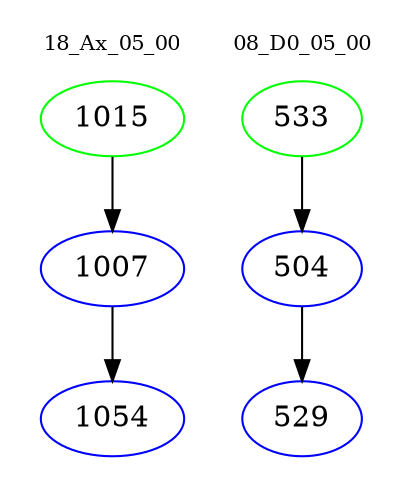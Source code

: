 digraph{
subgraph cluster_0 {
color = white
label = "18_Ax_05_00";
fontsize=10;
T0_1015 [label="1015", color="green"]
T0_1015 -> T0_1007 [color="black"]
T0_1007 [label="1007", color="blue"]
T0_1007 -> T0_1054 [color="black"]
T0_1054 [label="1054", color="blue"]
}
subgraph cluster_1 {
color = white
label = "08_D0_05_00";
fontsize=10;
T1_533 [label="533", color="green"]
T1_533 -> T1_504 [color="black"]
T1_504 [label="504", color="blue"]
T1_504 -> T1_529 [color="black"]
T1_529 [label="529", color="blue"]
}
}

